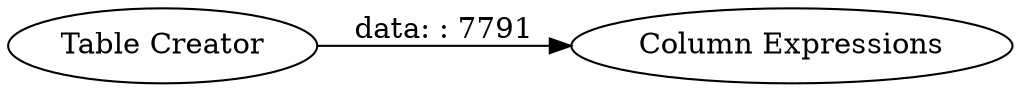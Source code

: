 digraph {
	"8397626026754425955_2" [label="Table Creator"]
	"8397626026754425955_3" [label="Column Expressions"]
	"8397626026754425955_2" -> "8397626026754425955_3" [label="data: : 7791"]
	rankdir=LR
}
